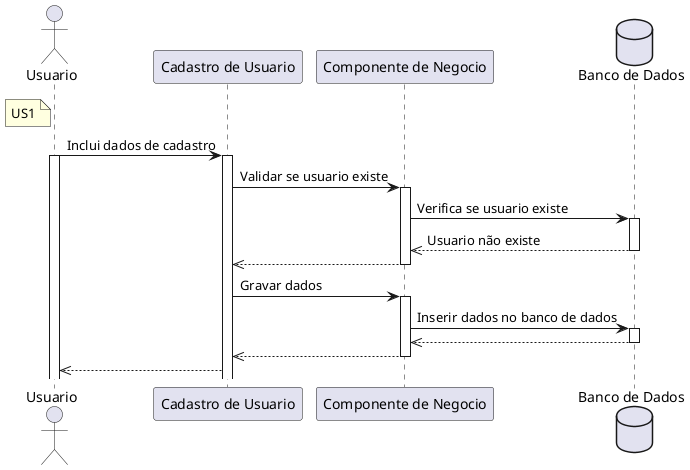 @startuml US1


actor "Usuario" as Usuario
note left of Usuario #LightYellow
US1
end note

participant "Cadastro de Usuario" as CadastroUsuario
participant "Componente de Negocio" as ComponenteUsuario
database "Banco de Dados" as Database

Usuario -> CadastroUsuario : Inclui dados de cadastro

activate Usuario
activate CadastroUsuario

CadastroUsuario -> ComponenteUsuario : Validar se usuario existe
activate ComponenteUsuario

ComponenteUsuario -> Database : Verifica se usuario existe
activate Database

Database -->> ComponenteUsuario : Usuario não existe
deactivate Database

ComponenteUsuario -->> CadastroUsuario
deactivate ComponenteUsuario

CadastroUsuario -> ComponenteUsuario : Gravar dados
activate ComponenteUsuario

ComponenteUsuario -> Database : Inserir dados no banco de dados
activate Database
Database -->> ComponenteUsuario
deactivate Database

ComponenteUsuario -->> CadastroUsuario
deactivate ComponenteUsuario

CadastroUsuario -->> Usuario

' --> Sincrono 
' -->> Assincrono
' <-- Retorno Sincrono
' <<-- Retorno Assíncrono

@enduml